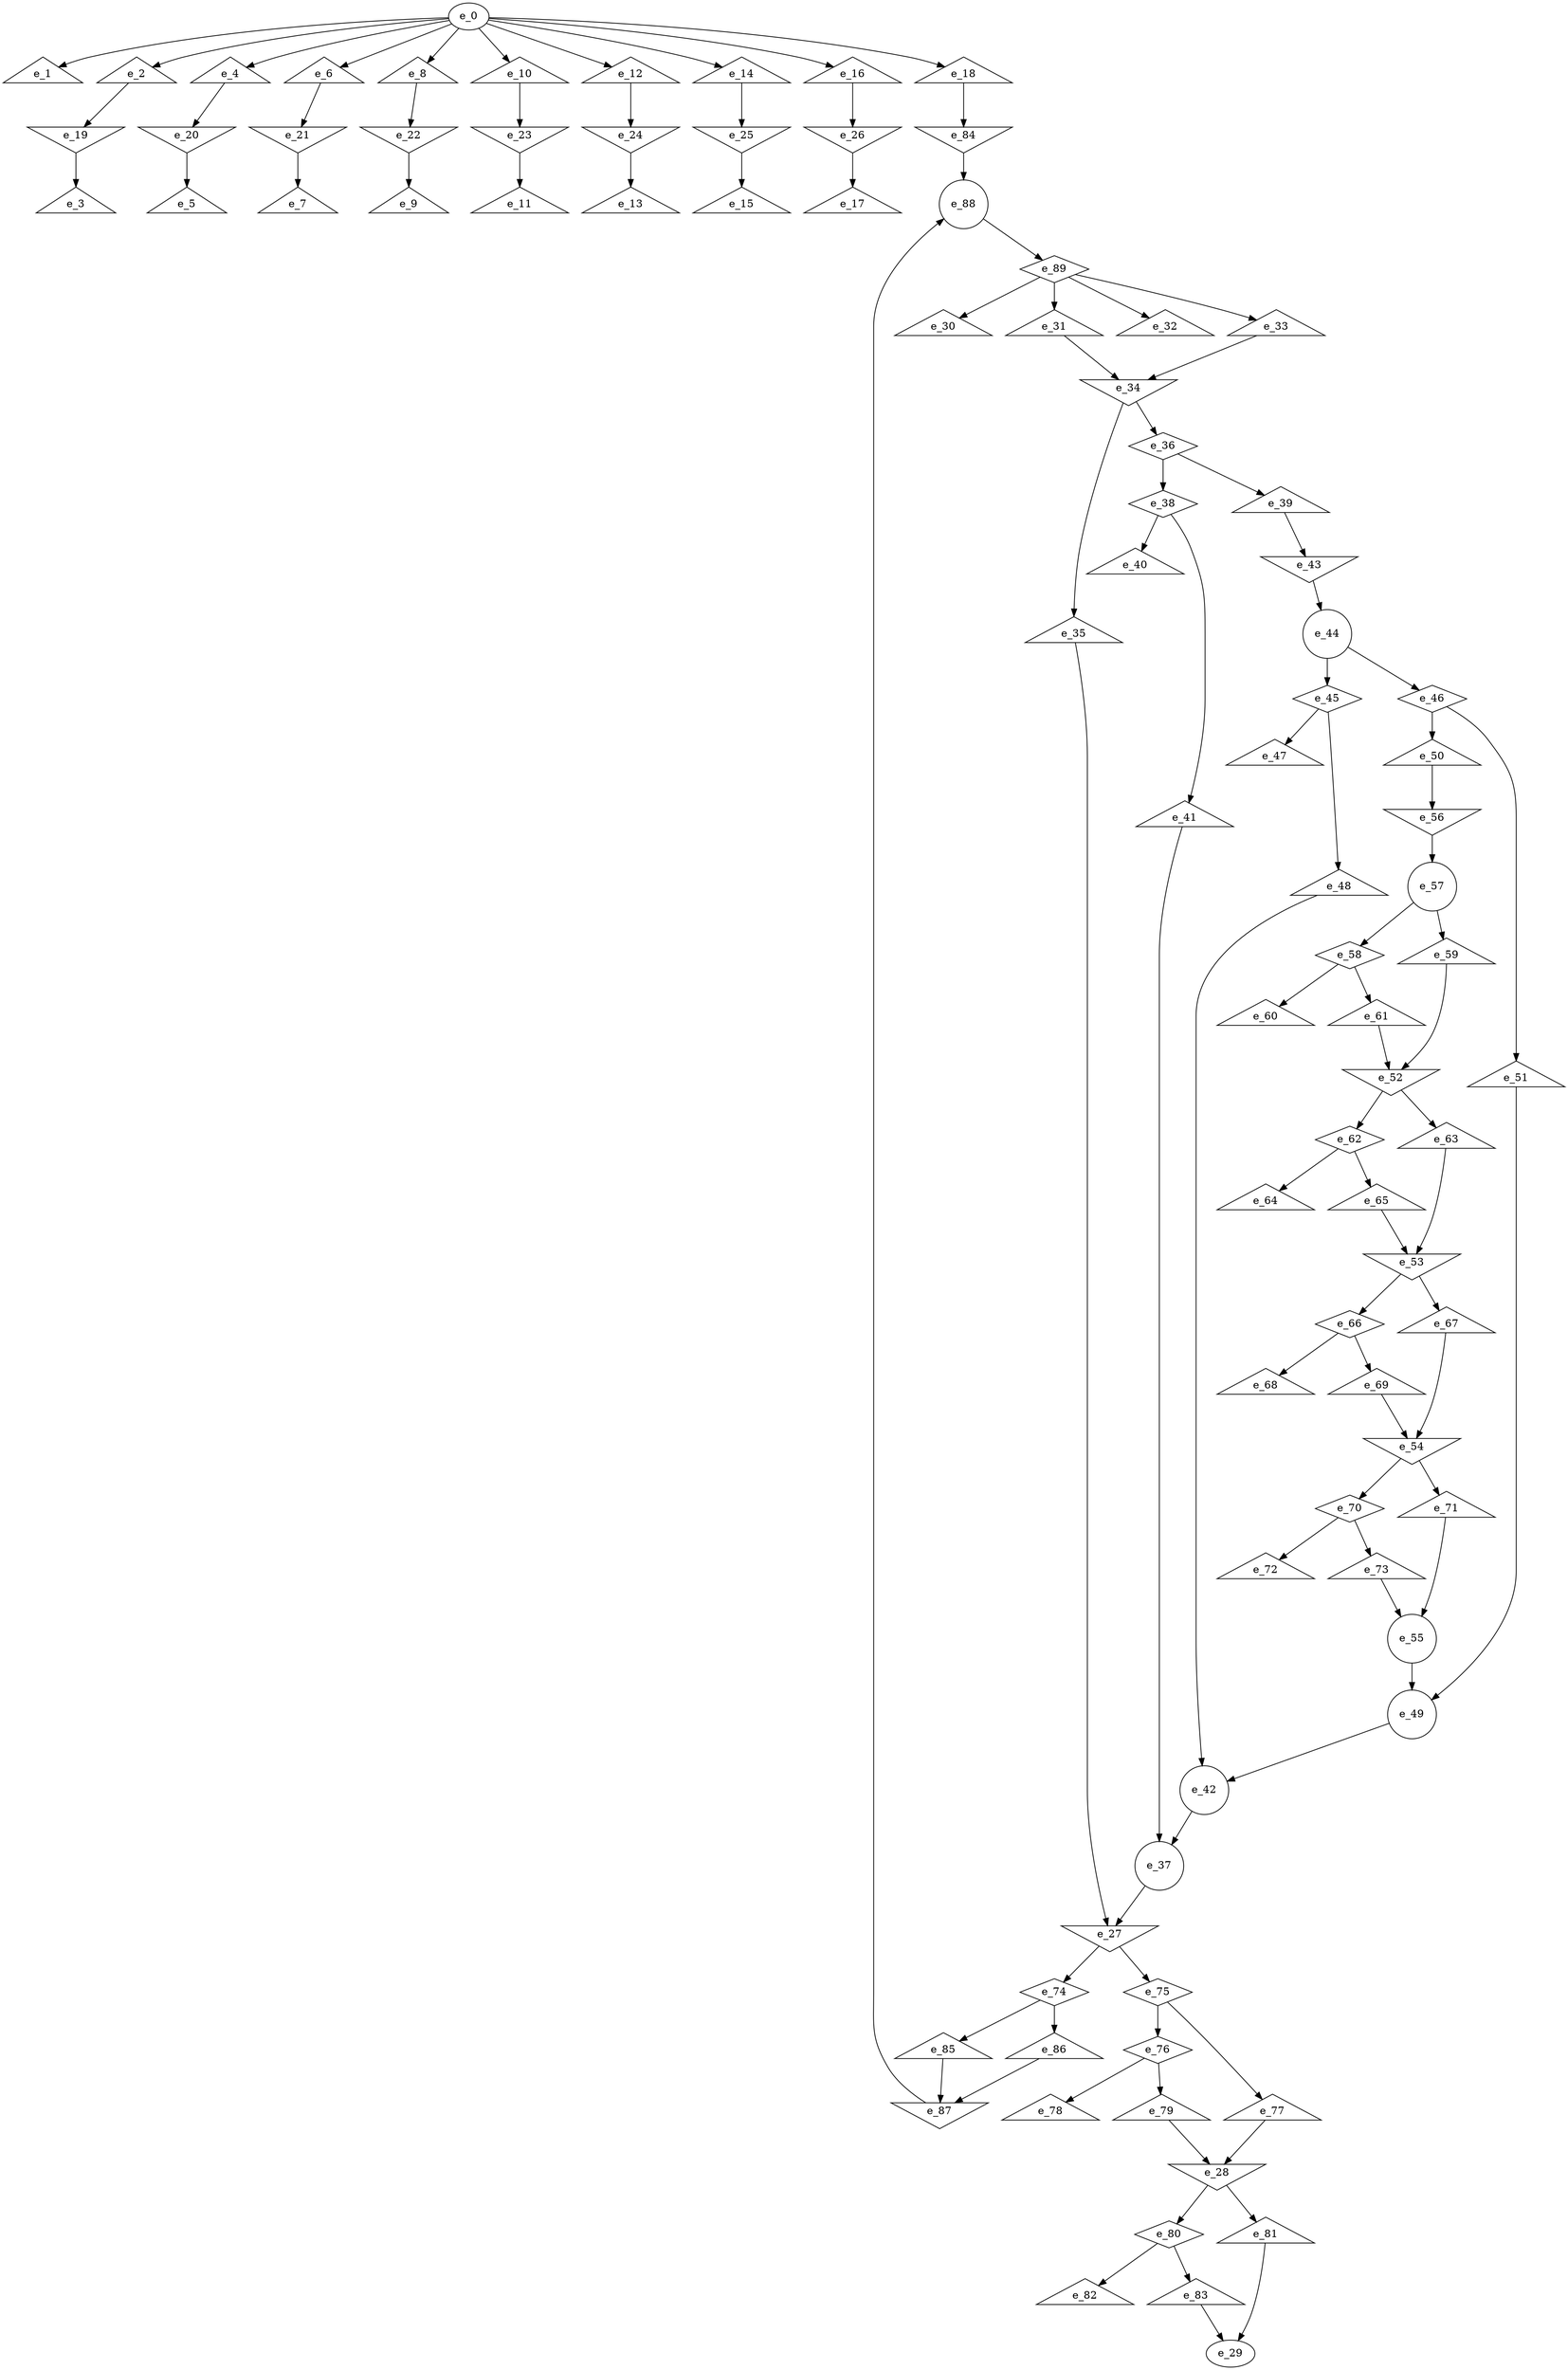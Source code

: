 digraph control_path {
  e_0: entry_node : n ;
  e_1 [shape = triangle];
  e_2 [shape = triangle];
  e_3 [shape = triangle];
  e_4 [shape = triangle];
  e_5 [shape = triangle];
  e_6 [shape = triangle];
  e_7 [shape = triangle];
  e_8 [shape = triangle];
  e_9 [shape = triangle];
  e_10 [shape = triangle];
  e_11 [shape = triangle];
  e_12 [shape = triangle];
  e_13 [shape = triangle];
  e_14 [shape = triangle];
  e_15 [shape = triangle];
  e_16 [shape = triangle];
  e_17 [shape = triangle];
  e_18 [shape = triangle];
  e_19 [shape = invtriangle];
  e_20 [shape = invtriangle];
  e_21 [shape = invtriangle];
  e_22 [shape = invtriangle];
  e_23 [shape = invtriangle];
  e_24 [shape = invtriangle];
  e_25 [shape = invtriangle];
  e_26 [shape = invtriangle];
  e_27 [shape = invtriangle];
  e_28 [shape = invtriangle];
  e_29: exit_node : s ;
  e_30 [shape = triangle];
  e_31 [shape = triangle];
  e_32 [shape = triangle];
  e_33 [shape = triangle];
  e_34 [shape = invtriangle];
  e_35 [shape = triangle];
  e_36 [shape = diamond];
  e_37 [shape = circle];
  e_38 [shape = diamond];
  e_39 [shape = triangle];
  e_40 [shape = triangle];
  e_41 [shape = triangle];
  e_42 [shape = circle];
  e_43 [shape = invtriangle];
  e_44 [shape = circle];
  e_45 [shape = diamond];
  e_46 [shape = diamond];
  e_47 [shape = triangle];
  e_48 [shape = triangle];
  e_49 [shape = circle];
  e_50 [shape = triangle];
  e_51 [shape = triangle];
  e_52 [shape = invtriangle];
  e_53 [shape = invtriangle];
  e_54 [shape = invtriangle];
  e_55 [shape = circle];
  e_56 [shape = invtriangle];
  e_57 [shape = circle];
  e_58 [shape = diamond];
  e_59 [shape = triangle];
  e_60 [shape = triangle];
  e_61 [shape = triangle];
  e_62 [shape = diamond];
  e_63 [shape = triangle];
  e_64 [shape = triangle];
  e_65 [shape = triangle];
  e_66 [shape = diamond];
  e_67 [shape = triangle];
  e_68 [shape = triangle];
  e_69 [shape = triangle];
  e_70 [shape = diamond];
  e_71 [shape = triangle];
  e_72 [shape = triangle];
  e_73 [shape = triangle];
  e_74 [shape = diamond];
  e_75 [shape = diamond];
  e_76 [shape = diamond];
  e_77 [shape = triangle];
  e_78 [shape = triangle];
  e_79 [shape = triangle];
  e_80 [shape = diamond];
  e_81 [shape = triangle];
  e_82 [shape = triangle];
  e_83 [shape = triangle];
  e_84 [shape = invtriangle];
  e_85 [shape = triangle];
  e_86 [shape = triangle];
  e_87 [shape = invtriangle];
  e_88 [shape = circle];
  e_89 [shape = diamond];
  e_0 -> e_1;
  e_0 -> e_2;
  e_19 -> e_3;
  e_0 -> e_4;
  e_20 -> e_5;
  e_0 -> e_6;
  e_21 -> e_7;
  e_0 -> e_8;
  e_22 -> e_9;
  e_0 -> e_10;
  e_23 -> e_11;
  e_0 -> e_12;
  e_24 -> e_13;
  e_0 -> e_14;
  e_25 -> e_15;
  e_0 -> e_16;
  e_26 -> e_17;
  e_0 -> e_18;
  e_2 -> e_19;
  e_4 -> e_20;
  e_6 -> e_21;
  e_8 -> e_22;
  e_10 -> e_23;
  e_12 -> e_24;
  e_14 -> e_25;
  e_16 -> e_26;
  e_35 -> e_27;
  e_37 -> e_27;
  e_79 -> e_28;
  e_77 -> e_28;
  e_81 -> e_29;
  e_83 -> e_29;
  e_89 -> e_30;
  e_89 -> e_31;
  e_89 -> e_32;
  e_89 -> e_33;
  e_31 -> e_34;
  e_33 -> e_34;
  e_34 -> e_35;
  e_34 -> e_36;
  e_41 -> e_37;
  e_42 -> e_37;
  e_36 -> e_38;
  e_36 -> e_39;
  e_38 -> e_40;
  e_38 -> e_41;
  e_48 -> e_42;
  e_49 -> e_42;
  e_39 -> e_43;
  e_43 -> e_44;
  e_44 -> e_45;
  e_44 -> e_46;
  e_45 -> e_47;
  e_45 -> e_48;
  e_51 -> e_49;
  e_55 -> e_49;
  e_46 -> e_50;
  e_46 -> e_51;
  e_59 -> e_52;
  e_61 -> e_52;
  e_63 -> e_53;
  e_65 -> e_53;
  e_67 -> e_54;
  e_69 -> e_54;
  e_73 -> e_55;
  e_71 -> e_55;
  e_50 -> e_56;
  e_56 -> e_57;
  e_57 -> e_58;
  e_57 -> e_59;
  e_58 -> e_60;
  e_58 -> e_61;
  e_52 -> e_62;
  e_52 -> e_63;
  e_62 -> e_64;
  e_62 -> e_65;
  e_53 -> e_66;
  e_53 -> e_67;
  e_66 -> e_68;
  e_66 -> e_69;
  e_54 -> e_70;
  e_54 -> e_71;
  e_70 -> e_72;
  e_70 -> e_73;
  e_27 -> e_74;
  e_27 -> e_75;
  e_75 -> e_76;
  e_75 -> e_77;
  e_76 -> e_78;
  e_76 -> e_79;
  e_28 -> e_80;
  e_28 -> e_81;
  e_80 -> e_82;
  e_80 -> e_83;
  e_18 -> e_84;
  e_74 -> e_85;
  e_74 -> e_86;
  e_85 -> e_87;
  e_86 -> e_87;
  e_84 -> e_88;
  e_87 -> e_88;
  e_88 -> e_89;
}
